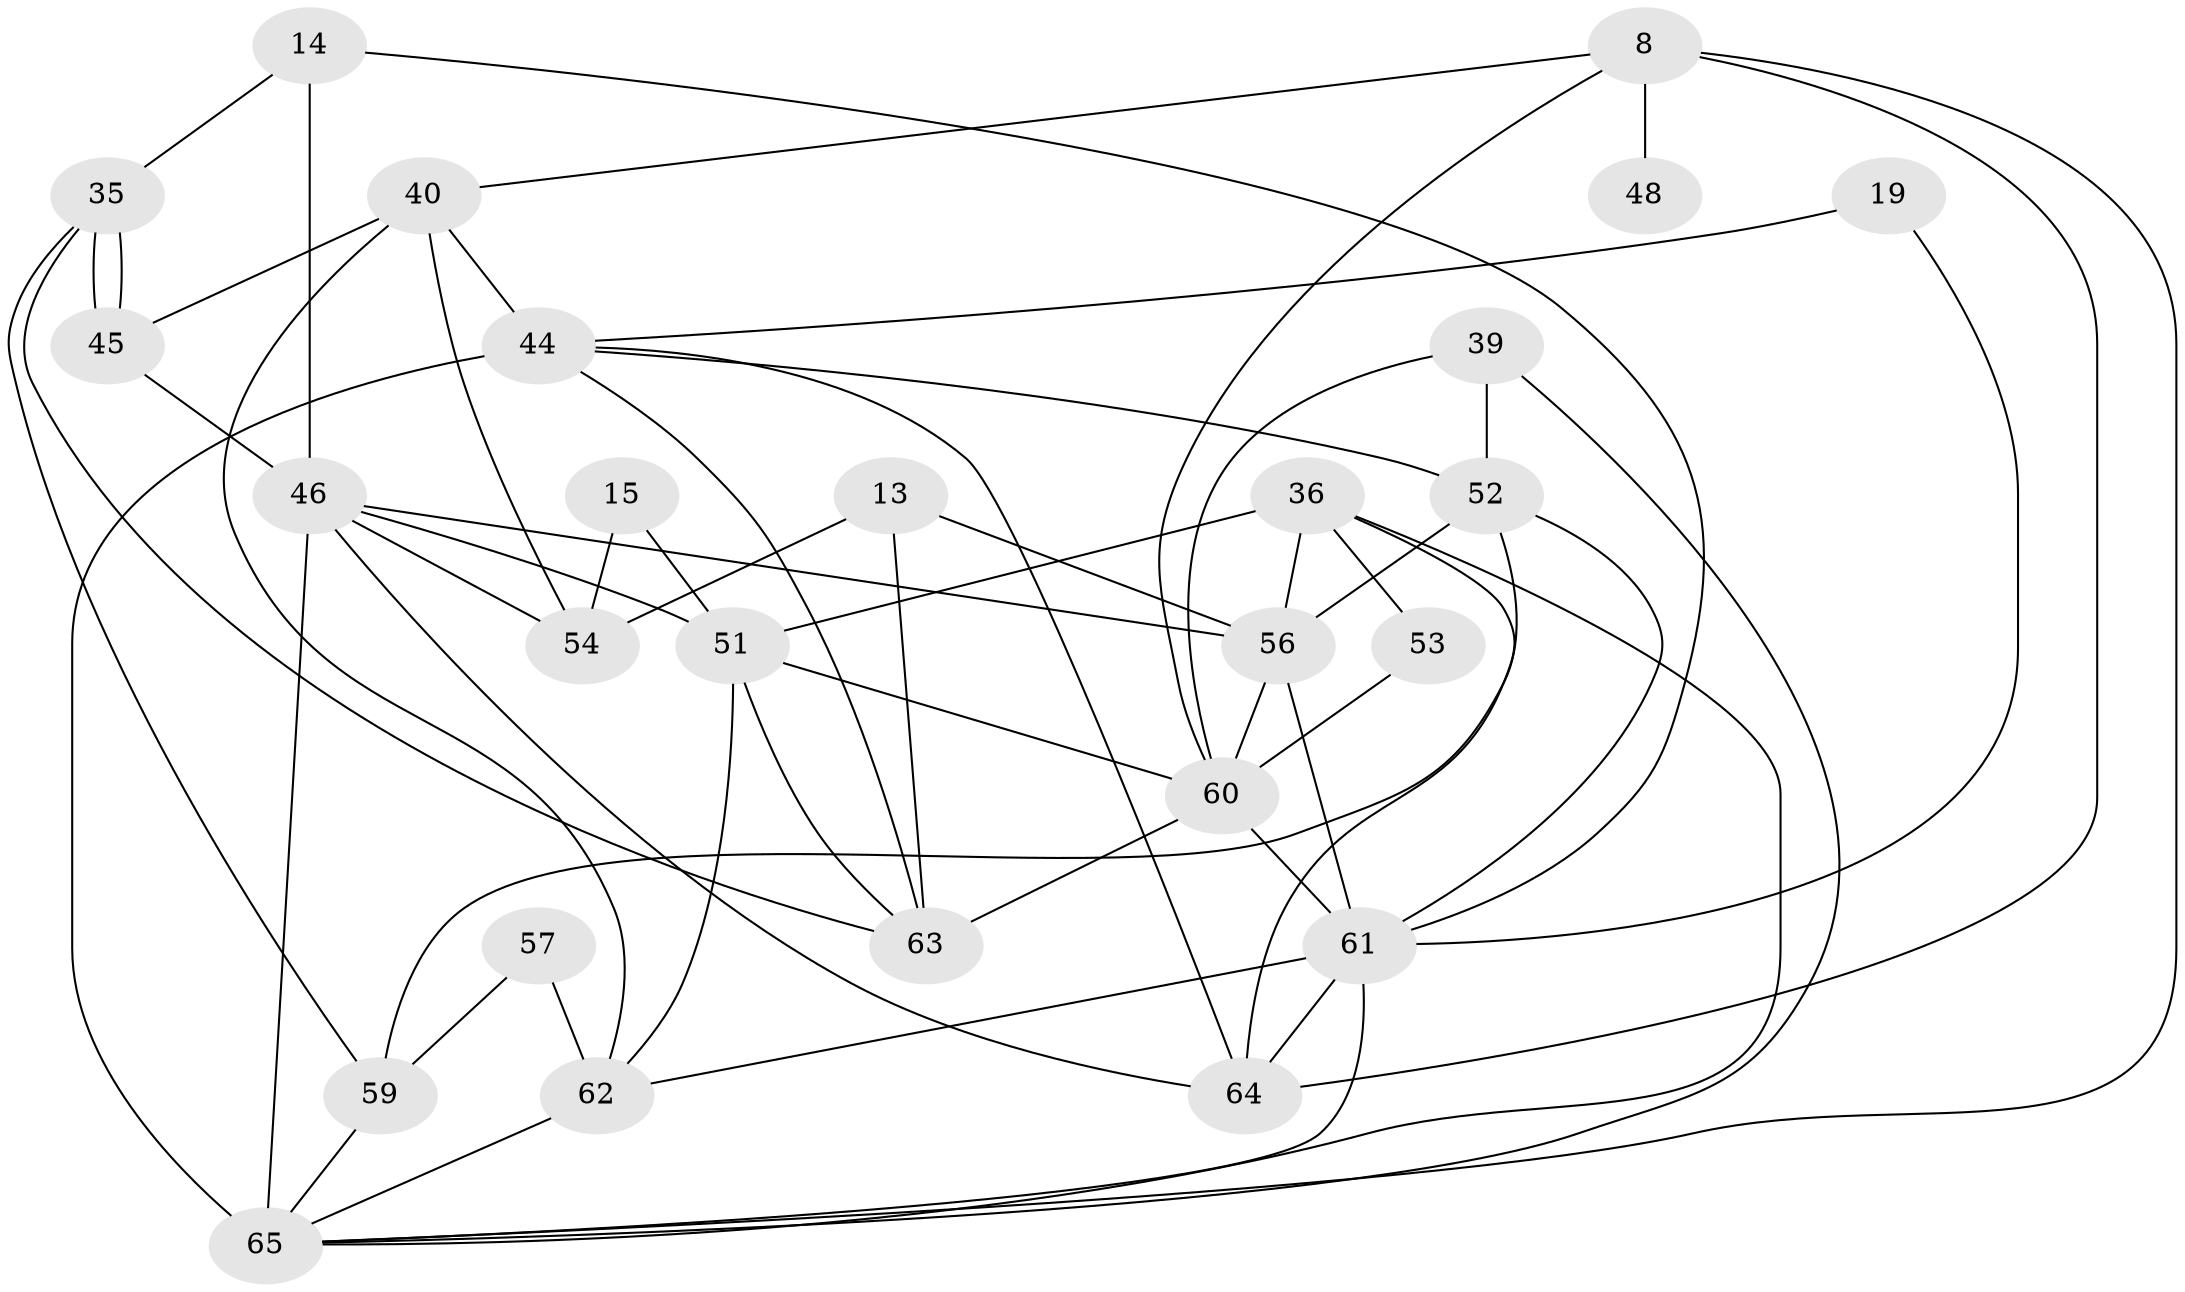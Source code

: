 // original degree distribution, {4: 0.2923076923076923, 9: 0.015384615384615385, 5: 0.26153846153846155, 3: 0.26153846153846155, 2: 0.1076923076923077, 6: 0.046153846153846156, 7: 0.015384615384615385}
// Generated by graph-tools (version 1.1) at 2025/55/03/04/25 21:55:11]
// undirected, 26 vertices, 59 edges
graph export_dot {
graph [start="1"]
  node [color=gray90,style=filled];
  8 [super="+6"];
  13;
  14;
  15;
  19;
  35;
  36 [super="+3"];
  39;
  40 [super="+38"];
  44 [super="+4"];
  45 [super="+27"];
  46 [super="+33+42"];
  48;
  51 [super="+11"];
  52;
  53;
  54;
  56 [super="+17+16"];
  57;
  59 [super="+37"];
  60 [super="+41+58"];
  61 [super="+9+24+30+49"];
  62 [super="+10"];
  63 [super="+20"];
  64;
  65 [super="+50+32+55+47"];
  8 -- 48 [weight=2];
  8 -- 64;
  8 -- 60;
  8 -- 65;
  8 -- 40;
  13 -- 54;
  13 -- 56 [weight=2];
  13 -- 63 [weight=2];
  14 -- 35;
  14 -- 46 [weight=2];
  14 -- 61;
  15 -- 51;
  15 -- 54;
  19 -- 44 [weight=2];
  19 -- 61 [weight=2];
  35 -- 45;
  35 -- 45;
  35 -- 59;
  35 -- 63;
  36 -- 51 [weight=2];
  36 -- 53;
  36 -- 64;
  36 -- 56;
  36 -- 65;
  39 -- 52;
  39 -- 65;
  39 -- 60;
  40 -- 44;
  40 -- 54;
  40 -- 45;
  40 -- 62;
  44 -- 64;
  44 -- 65 [weight=7];
  44 -- 52;
  44 -- 63;
  45 -- 46 [weight=2];
  46 -- 65 [weight=5];
  46 -- 56 [weight=2];
  46 -- 64;
  46 -- 51;
  46 -- 54;
  51 -- 62 [weight=2];
  51 -- 60;
  51 -- 63;
  52 -- 56;
  52 -- 61;
  52 -- 59;
  53 -- 60 [weight=2];
  56 -- 61;
  56 -- 60;
  57 -- 62 [weight=2];
  57 -- 59;
  59 -- 65 [weight=3];
  60 -- 61 [weight=4];
  60 -- 63 [weight=2];
  61 -- 62;
  61 -- 65 [weight=3];
  61 -- 64;
  62 -- 65 [weight=2];
}
